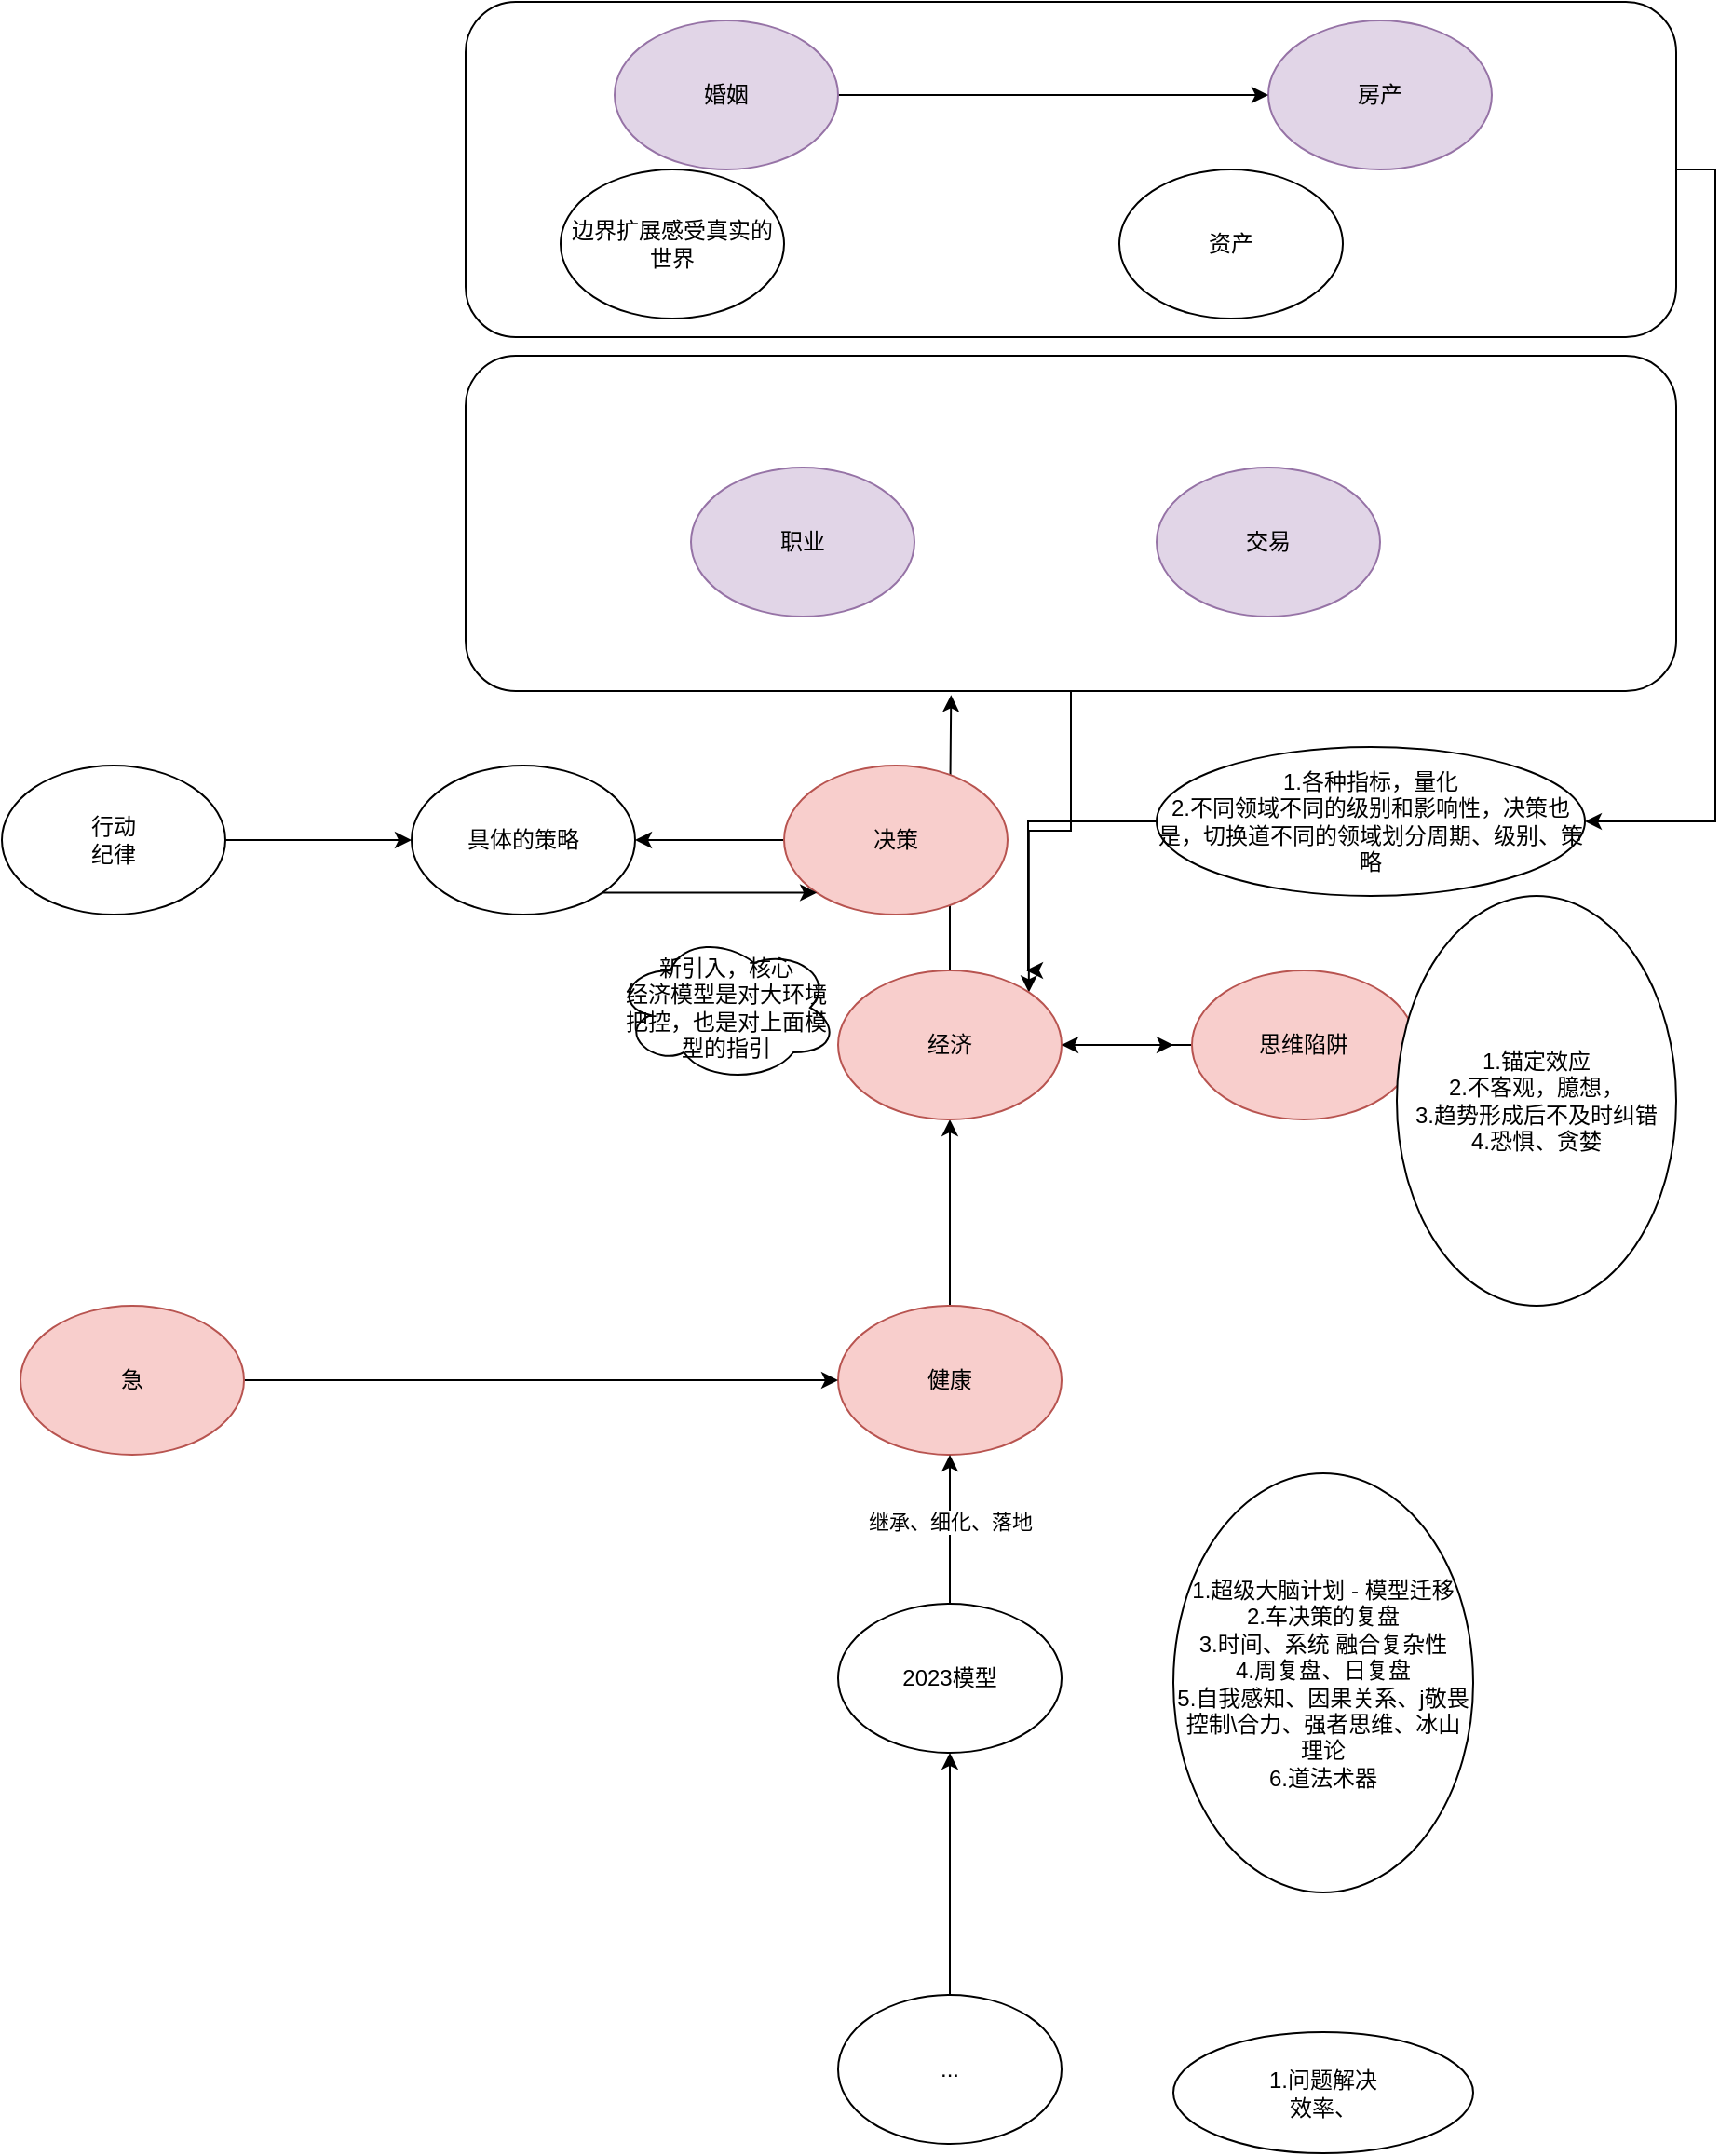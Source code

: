<mxfile version="23.1.5" type="github">
  <diagram name="第 1 页" id="5kPvABFZM2XCfgbRumEY">
    <mxGraphModel dx="3180" dy="2422" grid="1" gridSize="10" guides="1" tooltips="1" connect="1" arrows="1" fold="1" page="1" pageScale="1" pageWidth="827" pageHeight="1169" math="0" shadow="0">
      <root>
        <mxCell id="0" />
        <mxCell id="1" parent="0" />
        <mxCell id="vfnut27rzNC3C2sS1f0M-27" style="edgeStyle=orthogonalEdgeStyle;rounded=0;orthogonalLoop=1;jettySize=auto;html=1;exitX=0.5;exitY=1;exitDx=0;exitDy=0;entryX=1;entryY=0;entryDx=0;entryDy=0;" edge="1" parent="1" source="vfnut27rzNC3C2sS1f0M-17" target="vfnut27rzNC3C2sS1f0M-5">
          <mxGeometry relative="1" as="geometry" />
        </mxCell>
        <mxCell id="vfnut27rzNC3C2sS1f0M-17" value="" style="rounded=1;whiteSpace=wrap;html=1;" vertex="1" parent="1">
          <mxGeometry x="89" y="10" width="650" height="180" as="geometry" />
        </mxCell>
        <mxCell id="vfnut27rzNC3C2sS1f0M-28" style="edgeStyle=orthogonalEdgeStyle;rounded=0;orthogonalLoop=1;jettySize=auto;html=1;exitX=1;exitY=0.5;exitDx=0;exitDy=0;" edge="1" parent="1" source="vfnut27rzNC3C2sS1f0M-29">
          <mxGeometry relative="1" as="geometry">
            <mxPoint x="390" y="340" as="targetPoint" />
            <Array as="points">
              <mxPoint x="391" y="260" />
              <mxPoint x="391" y="340" />
            </Array>
          </mxGeometry>
        </mxCell>
        <mxCell id="vfnut27rzNC3C2sS1f0M-16" value="" style="rounded=1;whiteSpace=wrap;html=1;" vertex="1" parent="1">
          <mxGeometry x="89" y="-180" width="650" height="180" as="geometry" />
        </mxCell>
        <mxCell id="vfnut27rzNC3C2sS1f0M-6" style="edgeStyle=orthogonalEdgeStyle;rounded=0;orthogonalLoop=1;jettySize=auto;html=1;exitX=0.5;exitY=0;exitDx=0;exitDy=0;" edge="1" parent="1" source="vfnut27rzNC3C2sS1f0M-1" target="vfnut27rzNC3C2sS1f0M-5">
          <mxGeometry relative="1" as="geometry" />
        </mxCell>
        <mxCell id="vfnut27rzNC3C2sS1f0M-1" value="健康" style="ellipse;whiteSpace=wrap;html=1;fillColor=#f8cecc;strokeColor=#b85450;" vertex="1" parent="1">
          <mxGeometry x="289" y="520" width="120" height="80" as="geometry" />
        </mxCell>
        <mxCell id="vfnut27rzNC3C2sS1f0M-3" style="edgeStyle=orthogonalEdgeStyle;rounded=0;orthogonalLoop=1;jettySize=auto;html=1;exitX=0.5;exitY=0;exitDx=0;exitDy=0;" edge="1" parent="1" source="vfnut27rzNC3C2sS1f0M-2" target="vfnut27rzNC3C2sS1f0M-1">
          <mxGeometry relative="1" as="geometry" />
        </mxCell>
        <mxCell id="vfnut27rzNC3C2sS1f0M-4" value="继承、细化、落地" style="edgeLabel;html=1;align=center;verticalAlign=middle;resizable=0;points=[];" vertex="1" connectable="0" parent="vfnut27rzNC3C2sS1f0M-3">
          <mxGeometry x="0.111" relative="1" as="geometry">
            <mxPoint as="offset" />
          </mxGeometry>
        </mxCell>
        <mxCell id="vfnut27rzNC3C2sS1f0M-2" value="2023模型" style="ellipse;whiteSpace=wrap;html=1;" vertex="1" parent="1">
          <mxGeometry x="289" y="680" width="120" height="80" as="geometry" />
        </mxCell>
        <mxCell id="vfnut27rzNC3C2sS1f0M-13" style="edgeStyle=orthogonalEdgeStyle;rounded=0;orthogonalLoop=1;jettySize=auto;html=1;exitX=1;exitY=0.5;exitDx=0;exitDy=0;" edge="1" parent="1" source="vfnut27rzNC3C2sS1f0M-5">
          <mxGeometry relative="1" as="geometry">
            <mxPoint x="469" y="380" as="targetPoint" />
          </mxGeometry>
        </mxCell>
        <mxCell id="vfnut27rzNC3C2sS1f0M-5" value="经济" style="ellipse;whiteSpace=wrap;html=1;fillColor=#f8cecc;strokeColor=#b85450;" vertex="1" parent="1">
          <mxGeometry x="289" y="340" width="120" height="80" as="geometry" />
        </mxCell>
        <mxCell id="vfnut27rzNC3C2sS1f0M-7" value="职业" style="ellipse;whiteSpace=wrap;html=1;fillColor=#e1d5e7;strokeColor=#9673a6;" vertex="1" parent="1">
          <mxGeometry x="210" y="70" width="120" height="80" as="geometry" />
        </mxCell>
        <mxCell id="vfnut27rzNC3C2sS1f0M-8" value="交易" style="ellipse;whiteSpace=wrap;html=1;fillColor=#e1d5e7;strokeColor=#9673a6;" vertex="1" parent="1">
          <mxGeometry x="460" y="70" width="120" height="80" as="geometry" />
        </mxCell>
        <mxCell id="vfnut27rzNC3C2sS1f0M-9" value="房产" style="ellipse;whiteSpace=wrap;html=1;fillColor=#e1d5e7;strokeColor=#9673a6;" vertex="1" parent="1">
          <mxGeometry x="520" y="-170" width="120" height="80" as="geometry" />
        </mxCell>
        <mxCell id="vfnut27rzNC3C2sS1f0M-19" style="edgeStyle=orthogonalEdgeStyle;rounded=0;orthogonalLoop=1;jettySize=auto;html=1;exitX=1;exitY=0.5;exitDx=0;exitDy=0;entryX=0;entryY=0.5;entryDx=0;entryDy=0;" edge="1" parent="1" source="vfnut27rzNC3C2sS1f0M-10" target="vfnut27rzNC3C2sS1f0M-9">
          <mxGeometry relative="1" as="geometry" />
        </mxCell>
        <mxCell id="vfnut27rzNC3C2sS1f0M-10" value="婚姻" style="ellipse;whiteSpace=wrap;html=1;fillColor=#e1d5e7;strokeColor=#9673a6;" vertex="1" parent="1">
          <mxGeometry x="169" y="-170" width="120" height="80" as="geometry" />
        </mxCell>
        <mxCell id="vfnut27rzNC3C2sS1f0M-11" value="新引入，核心&lt;br&gt;经济模型是对大环境把控，也是对上面模型的指引" style="ellipse;shape=cloud;whiteSpace=wrap;html=1;" vertex="1" parent="1">
          <mxGeometry x="169" y="320" width="120" height="80" as="geometry" />
        </mxCell>
        <mxCell id="vfnut27rzNC3C2sS1f0M-14" style="edgeStyle=orthogonalEdgeStyle;rounded=0;orthogonalLoop=1;jettySize=auto;html=1;entryX=1;entryY=0.5;entryDx=0;entryDy=0;" edge="1" parent="1" source="vfnut27rzNC3C2sS1f0M-12" target="vfnut27rzNC3C2sS1f0M-5">
          <mxGeometry relative="1" as="geometry" />
        </mxCell>
        <mxCell id="vfnut27rzNC3C2sS1f0M-12" value="思维陷阱" style="ellipse;whiteSpace=wrap;html=1;fillColor=#f8cecc;strokeColor=#b85450;" vertex="1" parent="1">
          <mxGeometry x="479" y="340" width="120" height="80" as="geometry" />
        </mxCell>
        <mxCell id="vfnut27rzNC3C2sS1f0M-15" value="1.锚定效应&lt;br&gt;2.不客观，臆想，&lt;br&gt;3.趋势形成后不及时纠错&lt;br&gt;4.恐惧、贪婪" style="ellipse;whiteSpace=wrap;html=1;" vertex="1" parent="1">
          <mxGeometry x="589" y="300" width="150" height="220" as="geometry" />
        </mxCell>
        <mxCell id="vfnut27rzNC3C2sS1f0M-18" style="edgeStyle=orthogonalEdgeStyle;rounded=0;orthogonalLoop=1;jettySize=auto;html=1;exitX=0.5;exitY=0;exitDx=0;exitDy=0;entryX=0.401;entryY=1.012;entryDx=0;entryDy=0;entryPerimeter=0;" edge="1" parent="1" source="vfnut27rzNC3C2sS1f0M-5" target="vfnut27rzNC3C2sS1f0M-17">
          <mxGeometry relative="1" as="geometry" />
        </mxCell>
        <mxCell id="vfnut27rzNC3C2sS1f0M-26" style="edgeStyle=orthogonalEdgeStyle;rounded=0;orthogonalLoop=1;jettySize=auto;html=1;exitX=1;exitY=0.5;exitDx=0;exitDy=0;" edge="1" parent="1" source="vfnut27rzNC3C2sS1f0M-22" target="vfnut27rzNC3C2sS1f0M-1">
          <mxGeometry relative="1" as="geometry" />
        </mxCell>
        <mxCell id="vfnut27rzNC3C2sS1f0M-22" value="急" style="ellipse;whiteSpace=wrap;html=1;fillColor=#f8cecc;strokeColor=#b85450;" vertex="1" parent="1">
          <mxGeometry x="-150" y="520" width="120" height="80" as="geometry" />
        </mxCell>
        <mxCell id="vfnut27rzNC3C2sS1f0M-33" style="edgeStyle=orthogonalEdgeStyle;rounded=0;orthogonalLoop=1;jettySize=auto;html=1;exitX=0;exitY=0.5;exitDx=0;exitDy=0;" edge="1" parent="1" source="vfnut27rzNC3C2sS1f0M-30" target="vfnut27rzNC3C2sS1f0M-32">
          <mxGeometry relative="1" as="geometry" />
        </mxCell>
        <mxCell id="vfnut27rzNC3C2sS1f0M-30" value="决策" style="ellipse;whiteSpace=wrap;html=1;fillColor=#f8cecc;strokeColor=#b85450;" vertex="1" parent="1">
          <mxGeometry x="260" y="230" width="120" height="80" as="geometry" />
        </mxCell>
        <mxCell id="vfnut27rzNC3C2sS1f0M-31" value="" style="edgeStyle=orthogonalEdgeStyle;rounded=0;orthogonalLoop=1;jettySize=auto;html=1;exitX=1;exitY=0.5;exitDx=0;exitDy=0;" edge="1" parent="1" source="vfnut27rzNC3C2sS1f0M-16" target="vfnut27rzNC3C2sS1f0M-29">
          <mxGeometry relative="1" as="geometry">
            <mxPoint x="390" y="340" as="targetPoint" />
            <mxPoint x="739" y="-90" as="sourcePoint" />
            <Array as="points">
              <mxPoint x="760" y="-90" />
              <mxPoint x="760" y="260" />
            </Array>
          </mxGeometry>
        </mxCell>
        <mxCell id="vfnut27rzNC3C2sS1f0M-29" value="1.各种指标，量化&lt;br&gt;2.不同领域不同的级别和影响性，决策也是，切换道不同的领域划分周期、级别、策略" style="ellipse;whiteSpace=wrap;html=1;" vertex="1" parent="1">
          <mxGeometry x="460" y="220" width="230" height="80" as="geometry" />
        </mxCell>
        <mxCell id="vfnut27rzNC3C2sS1f0M-40" style="edgeStyle=orthogonalEdgeStyle;rounded=0;orthogonalLoop=1;jettySize=auto;html=1;exitX=1;exitY=1;exitDx=0;exitDy=0;entryX=0;entryY=1;entryDx=0;entryDy=0;" edge="1" parent="1" source="vfnut27rzNC3C2sS1f0M-32" target="vfnut27rzNC3C2sS1f0M-30">
          <mxGeometry relative="1" as="geometry" />
        </mxCell>
        <mxCell id="vfnut27rzNC3C2sS1f0M-32" value="具体的策略" style="ellipse;whiteSpace=wrap;html=1;" vertex="1" parent="1">
          <mxGeometry x="60" y="230" width="120" height="80" as="geometry" />
        </mxCell>
        <mxCell id="vfnut27rzNC3C2sS1f0M-34" value="1.超级大脑计划 - 模型迁移&lt;br&gt;2.车决策的复盘&lt;br&gt;3.时间、系统 融合复杂性&lt;br&gt;&lt;div&gt;4.周复盘、日复盘&lt;/div&gt;&lt;div&gt;5.自我感知、因果关系、j敬畏&lt;/div&gt;&lt;div&gt;控制\合力、强者思维、冰山理论&lt;/div&gt;&lt;div&gt;6.道法术器&lt;/div&gt;" style="ellipse;whiteSpace=wrap;html=1;" vertex="1" parent="1">
          <mxGeometry x="469" y="610" width="161" height="225" as="geometry" />
        </mxCell>
        <mxCell id="vfnut27rzNC3C2sS1f0M-35" value="边界扩展感受真实的世界" style="ellipse;whiteSpace=wrap;html=1;" vertex="1" parent="1">
          <mxGeometry x="140" y="-90" width="120" height="80" as="geometry" />
        </mxCell>
        <mxCell id="vfnut27rzNC3C2sS1f0M-37" value="资产" style="ellipse;whiteSpace=wrap;html=1;" vertex="1" parent="1">
          <mxGeometry x="440" y="-90" width="120" height="80" as="geometry" />
        </mxCell>
        <mxCell id="vfnut27rzNC3C2sS1f0M-39" style="edgeStyle=orthogonalEdgeStyle;rounded=0;orthogonalLoop=1;jettySize=auto;html=1;exitX=1;exitY=0.5;exitDx=0;exitDy=0;" edge="1" parent="1" source="vfnut27rzNC3C2sS1f0M-38" target="vfnut27rzNC3C2sS1f0M-32">
          <mxGeometry relative="1" as="geometry" />
        </mxCell>
        <mxCell id="vfnut27rzNC3C2sS1f0M-38" value="行动&lt;br&gt;纪律" style="ellipse;whiteSpace=wrap;html=1;" vertex="1" parent="1">
          <mxGeometry x="-160" y="230" width="120" height="80" as="geometry" />
        </mxCell>
        <mxCell id="vfnut27rzNC3C2sS1f0M-41" value="1.问题解决&lt;br&gt;效率、" style="ellipse;whiteSpace=wrap;html=1;" vertex="1" parent="1">
          <mxGeometry x="469" y="910" width="161" height="65" as="geometry" />
        </mxCell>
        <mxCell id="vfnut27rzNC3C2sS1f0M-43" style="edgeStyle=orthogonalEdgeStyle;rounded=0;orthogonalLoop=1;jettySize=auto;html=1;exitX=0.5;exitY=0;exitDx=0;exitDy=0;entryX=0.5;entryY=1;entryDx=0;entryDy=0;" edge="1" parent="1" source="vfnut27rzNC3C2sS1f0M-42" target="vfnut27rzNC3C2sS1f0M-2">
          <mxGeometry relative="1" as="geometry" />
        </mxCell>
        <mxCell id="vfnut27rzNC3C2sS1f0M-42" value="..." style="ellipse;whiteSpace=wrap;html=1;" vertex="1" parent="1">
          <mxGeometry x="289" y="890" width="120" height="80" as="geometry" />
        </mxCell>
      </root>
    </mxGraphModel>
  </diagram>
</mxfile>
